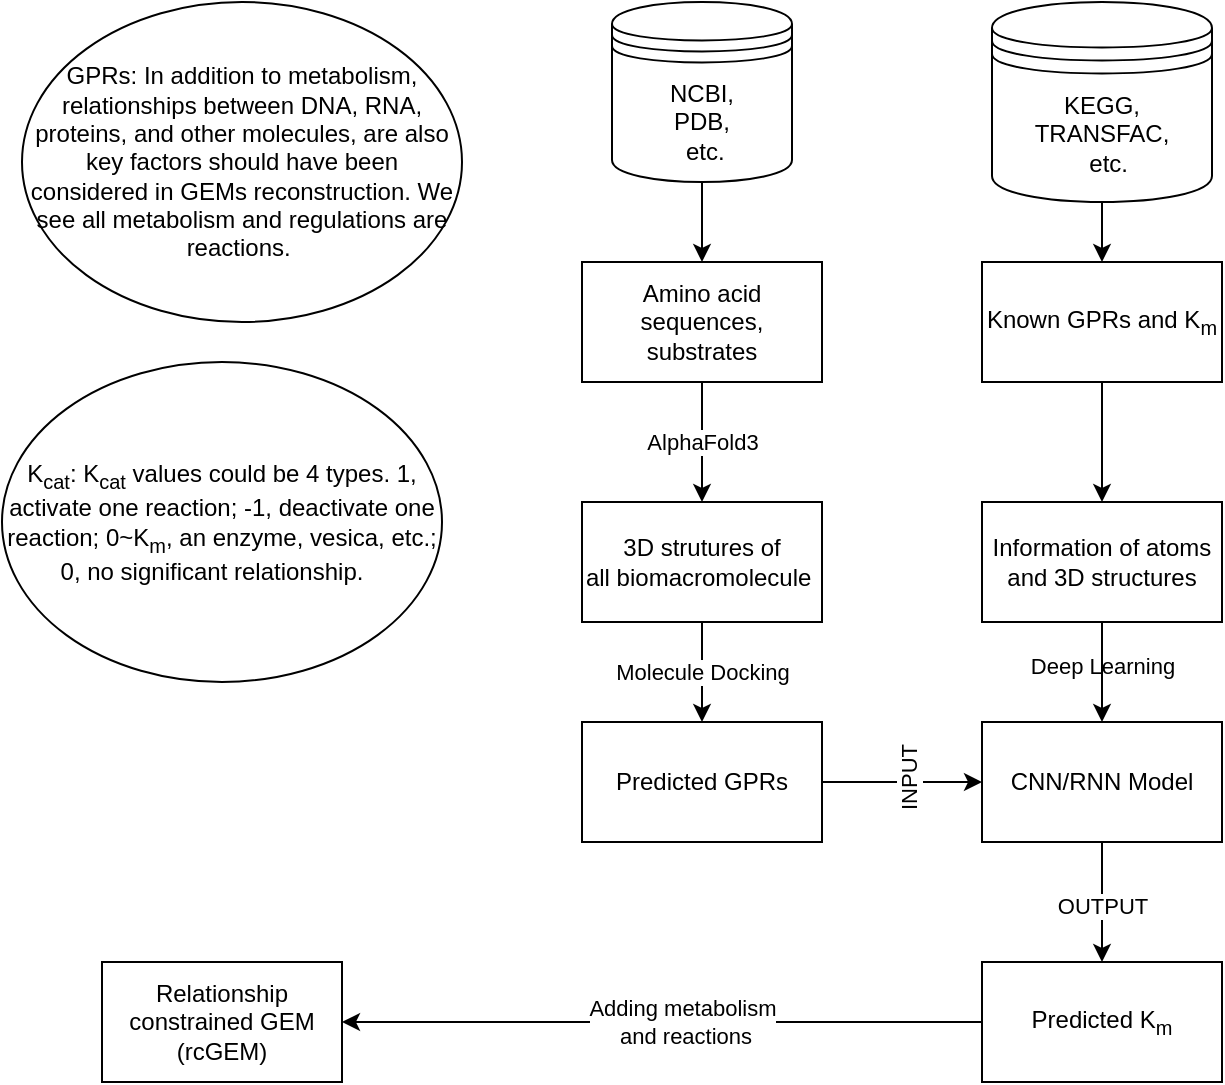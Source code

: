 <mxfile version="24.5.3" type="github">
  <diagram name="第 1 页" id="Zs_ZaR2ghkHN8LJk0DMp">
    <mxGraphModel dx="171" dy="661" grid="1" gridSize="10" guides="1" tooltips="1" connect="1" arrows="1" fold="1" page="1" pageScale="1" pageWidth="827" pageHeight="1169" math="0" shadow="0">
      <root>
        <mxCell id="0" />
        <mxCell id="1" parent="0" />
        <mxCell id="Ac4ICfkRYc5ZsgaLKNUM-4" style="edgeStyle=orthogonalEdgeStyle;rounded=0;orthogonalLoop=1;jettySize=auto;html=1;" parent="1" source="Ac4ICfkRYc5ZsgaLKNUM-6" target="Ac4ICfkRYc5ZsgaLKNUM-9" edge="1">
          <mxGeometry relative="1" as="geometry" />
        </mxCell>
        <mxCell id="Ac4ICfkRYc5ZsgaLKNUM-5" value="AlphaFold3" style="edgeLabel;html=1;align=center;verticalAlign=middle;resizable=0;points=[];rounded=0;" parent="Ac4ICfkRYc5ZsgaLKNUM-4" vertex="1" connectable="0">
          <mxGeometry x="-0.133" relative="1" as="geometry">
            <mxPoint y="4" as="offset" />
          </mxGeometry>
        </mxCell>
        <mxCell id="Ac4ICfkRYc5ZsgaLKNUM-6" value="Amino acid sequences, substrates" style="rounded=0;whiteSpace=wrap;html=1;" parent="1" vertex="1">
          <mxGeometry x="1130" y="290" width="120" height="60" as="geometry" />
        </mxCell>
        <mxCell id="Ac4ICfkRYc5ZsgaLKNUM-7" style="edgeStyle=orthogonalEdgeStyle;rounded=0;orthogonalLoop=1;jettySize=auto;html=1;entryX=0.5;entryY=0;entryDx=0;entryDy=0;" parent="1" source="Ac4ICfkRYc5ZsgaLKNUM-9" target="Ac4ICfkRYc5ZsgaLKNUM-12" edge="1">
          <mxGeometry relative="1" as="geometry">
            <mxPoint x="1120" y="550" as="targetPoint" />
          </mxGeometry>
        </mxCell>
        <mxCell id="Ac4ICfkRYc5ZsgaLKNUM-8" value="Molecule Docking" style="edgeLabel;html=1;align=center;verticalAlign=middle;resizable=0;points=[];rounded=0;" parent="Ac4ICfkRYc5ZsgaLKNUM-7" vertex="1" connectable="0">
          <mxGeometry x="-0.106" y="-2" relative="1" as="geometry">
            <mxPoint x="2" y="2" as="offset" />
          </mxGeometry>
        </mxCell>
        <mxCell id="Ac4ICfkRYc5ZsgaLKNUM-9" value="3D strutures of all&amp;nbsp;biomacromolecule&amp;nbsp;" style="rounded=0;whiteSpace=wrap;html=1;" parent="1" vertex="1">
          <mxGeometry x="1130" y="410" width="120" height="60" as="geometry" />
        </mxCell>
        <mxCell id="Ac4ICfkRYc5ZsgaLKNUM-10" style="edgeStyle=orthogonalEdgeStyle;orthogonalLoop=1;jettySize=auto;html=1;entryX=0;entryY=0.5;entryDx=0;entryDy=0;" parent="1" source="Ac4ICfkRYc5ZsgaLKNUM-12" target="Ac4ICfkRYc5ZsgaLKNUM-20" edge="1">
          <mxGeometry relative="1" as="geometry">
            <Array as="points">
              <mxPoint x="1290" y="550" />
              <mxPoint x="1290" y="550" />
            </Array>
          </mxGeometry>
        </mxCell>
        <mxCell id="Ac4ICfkRYc5ZsgaLKNUM-11" value="INPUT" style="edgeLabel;html=1;align=center;verticalAlign=middle;resizable=0;points=[];rotation=-90;" parent="Ac4ICfkRYc5ZsgaLKNUM-10" vertex="1" connectable="0">
          <mxGeometry x="0.075" y="2" relative="1" as="geometry">
            <mxPoint as="offset" />
          </mxGeometry>
        </mxCell>
        <mxCell id="Ac4ICfkRYc5ZsgaLKNUM-12" value="Predicted GPRs" style="rounded=0;whiteSpace=wrap;html=1;" parent="1" vertex="1">
          <mxGeometry x="1130" y="520" width="120" height="60" as="geometry" />
        </mxCell>
        <mxCell id="Ac4ICfkRYc5ZsgaLKNUM-13" value="" style="edgeStyle=orthogonalEdgeStyle;orthogonalLoop=1;jettySize=auto;html=1;" parent="1" source="Ac4ICfkRYc5ZsgaLKNUM-15" target="Ac4ICfkRYc5ZsgaLKNUM-17" edge="1">
          <mxGeometry relative="1" as="geometry" />
        </mxCell>
        <mxCell id="Ac4ICfkRYc5ZsgaLKNUM-14" value="Deep Learning" style="edgeLabel;html=1;align=center;verticalAlign=middle;resizable=0;points=[];" parent="Ac4ICfkRYc5ZsgaLKNUM-13" vertex="1" connectable="0">
          <mxGeometry x="-0.538" y="-1" relative="1" as="geometry">
            <mxPoint x="1" y="128" as="offset" />
          </mxGeometry>
        </mxCell>
        <mxCell id="Ac4ICfkRYc5ZsgaLKNUM-15" value="Known GPRs and K&lt;sub&gt;m&lt;/sub&gt;" style="rounded=0;whiteSpace=wrap;html=1;" parent="1" vertex="1">
          <mxGeometry x="1330" y="290" width="120" height="60" as="geometry" />
        </mxCell>
        <mxCell id="Ac4ICfkRYc5ZsgaLKNUM-16" style="edgeStyle=orthogonalEdgeStyle;orthogonalLoop=1;jettySize=auto;html=1;entryX=0.5;entryY=0;entryDx=0;entryDy=0;" parent="1" source="Ac4ICfkRYc5ZsgaLKNUM-17" target="Ac4ICfkRYc5ZsgaLKNUM-20" edge="1">
          <mxGeometry relative="1" as="geometry">
            <mxPoint x="1390" y="560" as="targetPoint" />
          </mxGeometry>
        </mxCell>
        <mxCell id="Ac4ICfkRYc5ZsgaLKNUM-17" value="Information of atoms and 3D structures" style="rounded=0;whiteSpace=wrap;html=1;" parent="1" vertex="1">
          <mxGeometry x="1330" y="410" width="120" height="60" as="geometry" />
        </mxCell>
        <mxCell id="Ac4ICfkRYc5ZsgaLKNUM-18" value="" style="edgeStyle=orthogonalEdgeStyle;orthogonalLoop=1;jettySize=auto;html=1;" parent="1" source="Ac4ICfkRYc5ZsgaLKNUM-20" target="Ac4ICfkRYc5ZsgaLKNUM-24" edge="1">
          <mxGeometry relative="1" as="geometry" />
        </mxCell>
        <mxCell id="Ac4ICfkRYc5ZsgaLKNUM-19" value="OUTPUT" style="edgeLabel;html=1;align=center;verticalAlign=middle;resizable=0;points=[];" parent="Ac4ICfkRYc5ZsgaLKNUM-18" vertex="1" connectable="0">
          <mxGeometry x="-0.175" y="2" relative="1" as="geometry">
            <mxPoint x="-2" y="7" as="offset" />
          </mxGeometry>
        </mxCell>
        <mxCell id="Ac4ICfkRYc5ZsgaLKNUM-20" value="CNN/RNN Model" style="rounded=0;whiteSpace=wrap;html=1;" parent="1" vertex="1">
          <mxGeometry x="1330" y="520" width="120" height="60" as="geometry" />
        </mxCell>
        <mxCell id="Ac4ICfkRYc5ZsgaLKNUM-21" value="GPRs: In addition to metabolism, relationships between DNA, RNA, proteins, and other molecules, are also key factors should have been considered in GEMs reconstruction. We see all metabolism and regulations are reactions.&amp;nbsp;" style="ellipse;whiteSpace=wrap;html=1;" parent="1" vertex="1">
          <mxGeometry x="850" y="160" width="220" height="160" as="geometry" />
        </mxCell>
        <mxCell id="Ac4ICfkRYc5ZsgaLKNUM-22" value="" style="edgeStyle=orthogonalEdgeStyle;orthogonalLoop=1;jettySize=auto;html=1;" parent="1" source="Ac4ICfkRYc5ZsgaLKNUM-24" target="Ac4ICfkRYc5ZsgaLKNUM-25" edge="1">
          <mxGeometry relative="1" as="geometry" />
        </mxCell>
        <mxCell id="Ac4ICfkRYc5ZsgaLKNUM-23" value="Adding metabolism&lt;div&gt;&amp;nbsp;and reactions&lt;/div&gt;" style="edgeLabel;html=1;align=center;verticalAlign=middle;resizable=0;points=[];" parent="Ac4ICfkRYc5ZsgaLKNUM-22" vertex="1" connectable="0">
          <mxGeometry x="-0.1" relative="1" as="geometry">
            <mxPoint x="-6" as="offset" />
          </mxGeometry>
        </mxCell>
        <mxCell id="Ac4ICfkRYc5ZsgaLKNUM-24" value="Predicted K&lt;sub&gt;m&lt;/sub&gt;" style="whiteSpace=wrap;html=1;rounded=0;" parent="1" vertex="1">
          <mxGeometry x="1330" y="640" width="120" height="60" as="geometry" />
        </mxCell>
        <mxCell id="Ac4ICfkRYc5ZsgaLKNUM-25" value="Relationship constrained GEM (rcGEM)" style="whiteSpace=wrap;html=1;rounded=0;" parent="1" vertex="1">
          <mxGeometry x="890" y="640" width="120" height="60" as="geometry" />
        </mxCell>
        <mxCell id="Ac4ICfkRYc5ZsgaLKNUM-26" value="K&lt;sub&gt;cat&lt;/sub&gt;: K&lt;sub&gt;cat&lt;/sub&gt; values could be 4 types. 1, activate one reaction; -1, deactivate one reaction; 0~K&lt;sub&gt;m&lt;/sub&gt;, an enzyme,&amp;nbsp;vesica, etc.; 0, no significant relationship.&amp;nbsp; &amp;nbsp;" style="ellipse;whiteSpace=wrap;html=1;" parent="1" vertex="1">
          <mxGeometry x="840" y="340" width="220" height="160" as="geometry" />
        </mxCell>
        <mxCell id="rzJUm0-_hhL29lvpPQFW-2" value="" style="edgeStyle=orthogonalEdgeStyle;rounded=0;orthogonalLoop=1;jettySize=auto;html=1;" edge="1" parent="1" source="rzJUm0-_hhL29lvpPQFW-1">
          <mxGeometry relative="1" as="geometry">
            <mxPoint x="1190" y="290" as="targetPoint" />
          </mxGeometry>
        </mxCell>
        <mxCell id="rzJUm0-_hhL29lvpPQFW-1" value="NCBI,&lt;div&gt;PDB,&lt;br&gt;&lt;div&gt;&amp;nbsp;etc.&lt;/div&gt;&lt;/div&gt;" style="shape=datastore;whiteSpace=wrap;html=1;" vertex="1" parent="1">
          <mxGeometry x="1145" y="160" width="90" height="90" as="geometry" />
        </mxCell>
        <mxCell id="rzJUm0-_hhL29lvpPQFW-4" value="" style="edgeStyle=orthogonalEdgeStyle;rounded=0;orthogonalLoop=1;jettySize=auto;html=1;" edge="1" parent="1" source="rzJUm0-_hhL29lvpPQFW-5">
          <mxGeometry relative="1" as="geometry">
            <mxPoint x="1390" y="290" as="targetPoint" />
          </mxGeometry>
        </mxCell>
        <mxCell id="rzJUm0-_hhL29lvpPQFW-5" value="KEGG,&lt;div&gt;TRANSFAC,&lt;br&gt;&lt;div&gt;&amp;nbsp; etc.&lt;/div&gt;&lt;/div&gt;" style="shape=datastore;whiteSpace=wrap;html=1;" vertex="1" parent="1">
          <mxGeometry x="1335" y="160" width="110" height="100" as="geometry" />
        </mxCell>
      </root>
    </mxGraphModel>
  </diagram>
</mxfile>
